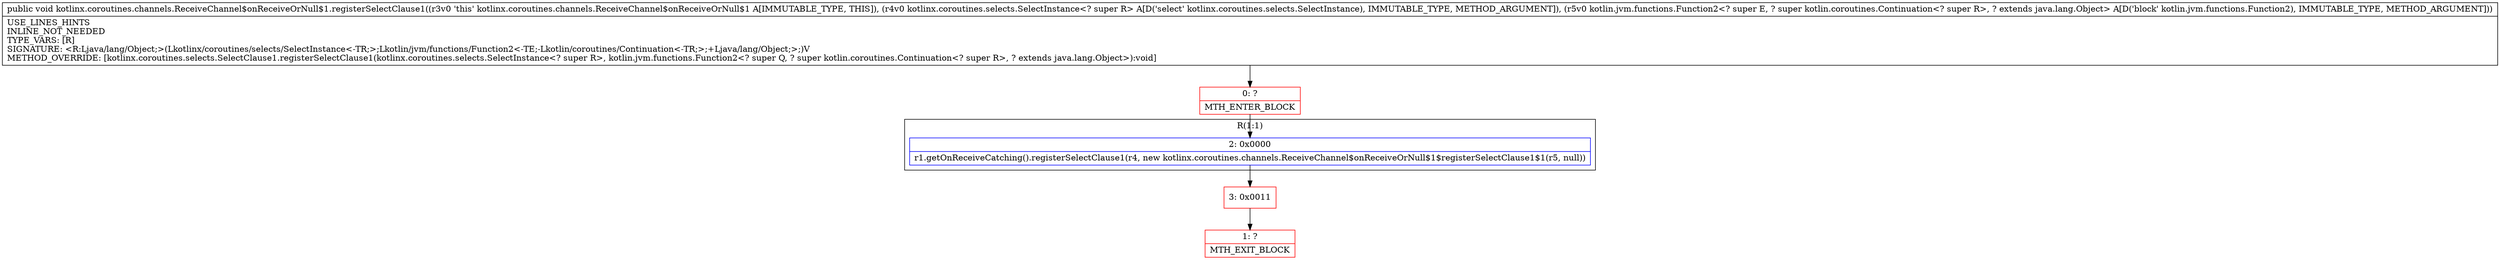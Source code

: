 digraph "CFG forkotlinx.coroutines.channels.ReceiveChannel$onReceiveOrNull$1.registerSelectClause1(Lkotlinx\/coroutines\/selects\/SelectInstance;Lkotlin\/jvm\/functions\/Function2;)V" {
subgraph cluster_Region_709336689 {
label = "R(1:1)";
node [shape=record,color=blue];
Node_2 [shape=record,label="{2\:\ 0x0000|r1.getOnReceiveCatching().registerSelectClause1(r4, new kotlinx.coroutines.channels.ReceiveChannel$onReceiveOrNull$1$registerSelectClause1$1(r5, null))\l}"];
}
Node_0 [shape=record,color=red,label="{0\:\ ?|MTH_ENTER_BLOCK\l}"];
Node_3 [shape=record,color=red,label="{3\:\ 0x0011}"];
Node_1 [shape=record,color=red,label="{1\:\ ?|MTH_EXIT_BLOCK\l}"];
MethodNode[shape=record,label="{public void kotlinx.coroutines.channels.ReceiveChannel$onReceiveOrNull$1.registerSelectClause1((r3v0 'this' kotlinx.coroutines.channels.ReceiveChannel$onReceiveOrNull$1 A[IMMUTABLE_TYPE, THIS]), (r4v0 kotlinx.coroutines.selects.SelectInstance\<? super R\> A[D('select' kotlinx.coroutines.selects.SelectInstance), IMMUTABLE_TYPE, METHOD_ARGUMENT]), (r5v0 kotlin.jvm.functions.Function2\<? super E, ? super kotlin.coroutines.Continuation\<? super R\>, ? extends java.lang.Object\> A[D('block' kotlin.jvm.functions.Function2), IMMUTABLE_TYPE, METHOD_ARGUMENT]))  | USE_LINES_HINTS\lINLINE_NOT_NEEDED\lTYPE_VARS: [R]\lSIGNATURE: \<R:Ljava\/lang\/Object;\>(Lkotlinx\/coroutines\/selects\/SelectInstance\<\-TR;\>;Lkotlin\/jvm\/functions\/Function2\<\-TE;\-Lkotlin\/coroutines\/Continuation\<\-TR;\>;+Ljava\/lang\/Object;\>;)V\lMETHOD_OVERRIDE: [kotlinx.coroutines.selects.SelectClause1.registerSelectClause1(kotlinx.coroutines.selects.SelectInstance\<? super R\>, kotlin.jvm.functions.Function2\<? super Q, ? super kotlin.coroutines.Continuation\<? super R\>, ? extends java.lang.Object\>):void]\l}"];
MethodNode -> Node_0;Node_2 -> Node_3;
Node_0 -> Node_2;
Node_3 -> Node_1;
}

